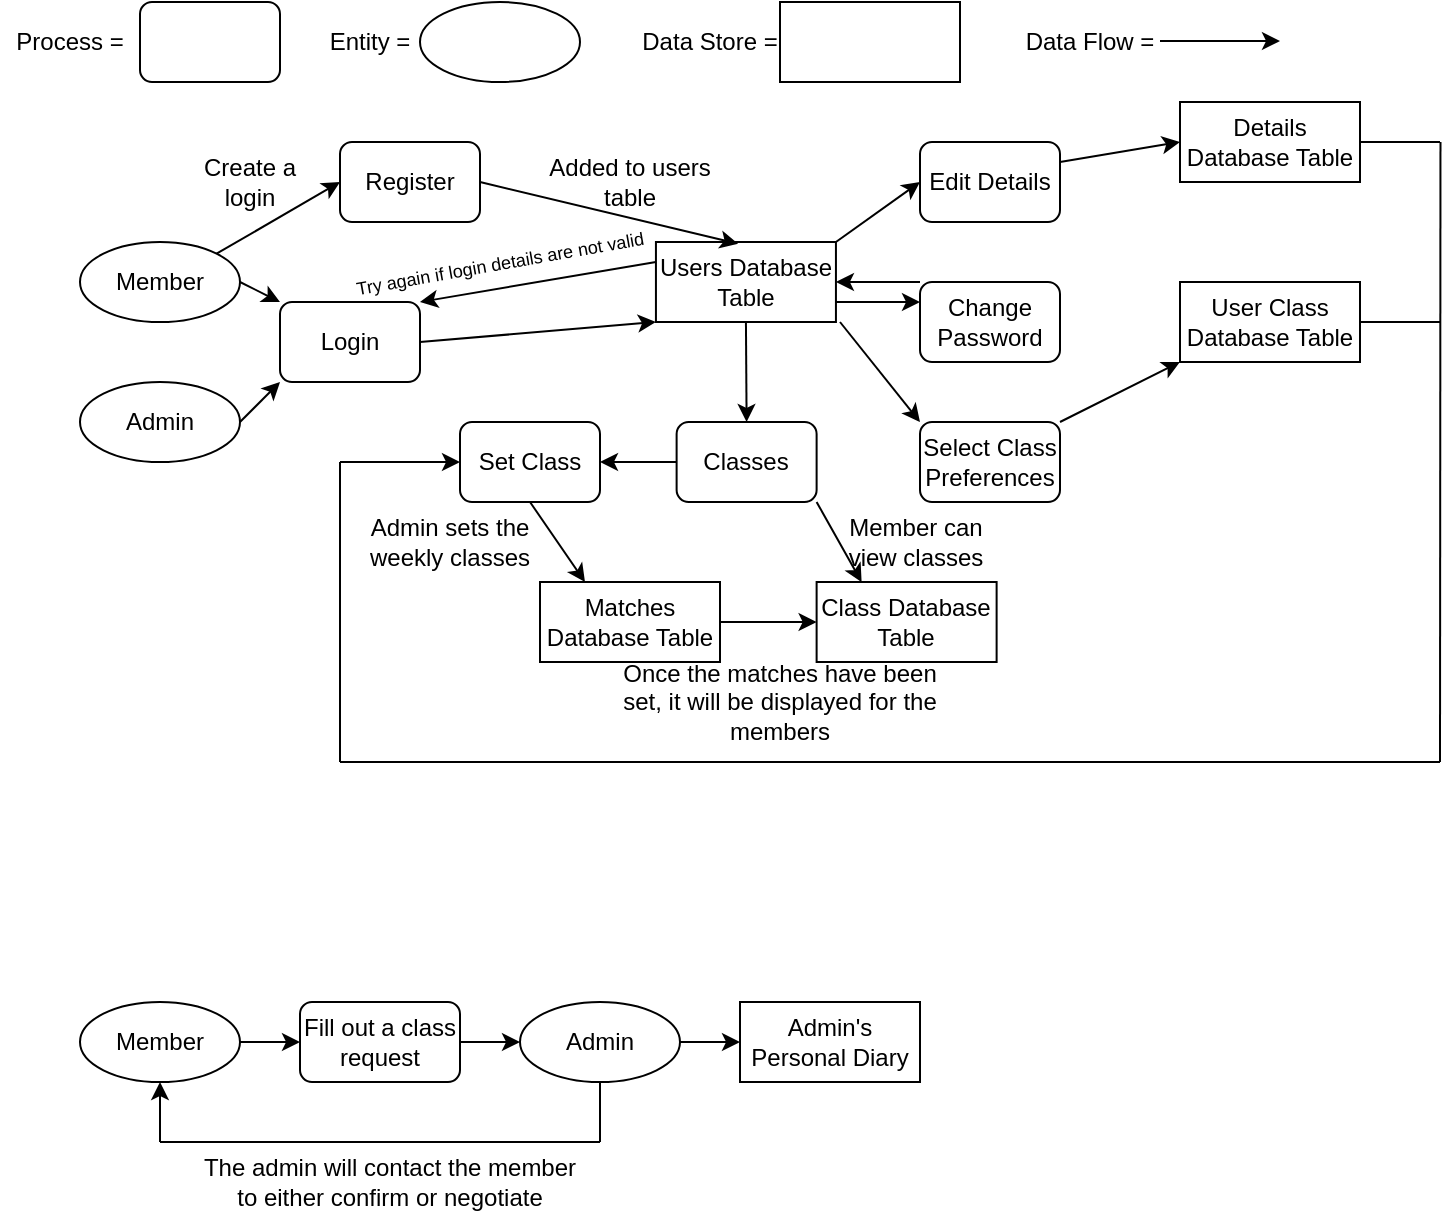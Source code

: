 <mxfile version="12.6.2" type="device"><diagram id="RA6SJgcuBZnAm9wxsgH6" name="Page-1"><mxGraphModel dx="981" dy="526" grid="1" gridSize="10" guides="1" tooltips="1" connect="1" arrows="1" fold="1" page="1" pageScale="1" pageWidth="827" pageHeight="1169" math="0" shadow="0"><root><mxCell id="0"/><mxCell id="1" parent="0"/><mxCell id="1AmExRgiAu037sXxcUTS-1" value="" style="ellipse;whiteSpace=wrap;html=1;" vertex="1" parent="1"><mxGeometry x="250" y="20" width="80" height="40" as="geometry"/></mxCell><mxCell id="1AmExRgiAu037sXxcUTS-2" value="" style="rounded=1;whiteSpace=wrap;html=1;" vertex="1" parent="1"><mxGeometry x="110" y="20" width="70" height="40" as="geometry"/></mxCell><mxCell id="1AmExRgiAu037sXxcUTS-3" value="" style="rounded=0;whiteSpace=wrap;html=1;" vertex="1" parent="1"><mxGeometry x="430" y="20" width="90" height="40" as="geometry"/></mxCell><mxCell id="1AmExRgiAu037sXxcUTS-4" value="" style="endArrow=classic;html=1;" edge="1" parent="1"><mxGeometry width="50" height="50" relative="1" as="geometry"><mxPoint x="620" y="39.5" as="sourcePoint"/><mxPoint x="680" y="39.5" as="targetPoint"/></mxGeometry></mxCell><mxCell id="1AmExRgiAu037sXxcUTS-6" value="Process =" style="text;html=1;strokeColor=none;fillColor=none;align=center;verticalAlign=middle;whiteSpace=wrap;rounded=0;" vertex="1" parent="1"><mxGeometry x="40" y="30" width="70" height="20" as="geometry"/></mxCell><mxCell id="1AmExRgiAu037sXxcUTS-7" value="Entity =" style="text;html=1;strokeColor=none;fillColor=none;align=center;verticalAlign=middle;whiteSpace=wrap;rounded=0;" vertex="1" parent="1"><mxGeometry x="200" y="30" width="50" height="20" as="geometry"/></mxCell><mxCell id="1AmExRgiAu037sXxcUTS-8" value="Data Store =" style="text;html=1;strokeColor=none;fillColor=none;align=center;verticalAlign=middle;whiteSpace=wrap;rounded=0;" vertex="1" parent="1"><mxGeometry x="360" y="30" width="70" height="20" as="geometry"/></mxCell><mxCell id="1AmExRgiAu037sXxcUTS-9" value="Data Flow =" style="text;html=1;strokeColor=none;fillColor=none;align=center;verticalAlign=middle;whiteSpace=wrap;rounded=0;" vertex="1" parent="1"><mxGeometry x="550" y="30" width="70" height="20" as="geometry"/></mxCell><mxCell id="1AmExRgiAu037sXxcUTS-12" value="Member" style="ellipse;whiteSpace=wrap;html=1;" vertex="1" parent="1"><mxGeometry x="80" y="140" width="80" height="40" as="geometry"/></mxCell><mxCell id="1AmExRgiAu037sXxcUTS-13" value="Admin" style="ellipse;whiteSpace=wrap;html=1;" vertex="1" parent="1"><mxGeometry x="80" y="210" width="80" height="40" as="geometry"/></mxCell><mxCell id="1AmExRgiAu037sXxcUTS-14" value="Register" style="rounded=1;whiteSpace=wrap;html=1;" vertex="1" parent="1"><mxGeometry x="210" y="90" width="70" height="40" as="geometry"/></mxCell><mxCell id="1AmExRgiAu037sXxcUTS-15" value="" style="endArrow=classic;html=1;entryX=0;entryY=0.5;entryDx=0;entryDy=0;exitX=1;exitY=0;exitDx=0;exitDy=0;" edge="1" parent="1" source="1AmExRgiAu037sXxcUTS-12" target="1AmExRgiAu037sXxcUTS-14"><mxGeometry width="50" height="50" relative="1" as="geometry"><mxPoint x="40" y="310" as="sourcePoint"/><mxPoint x="90" y="260" as="targetPoint"/></mxGeometry></mxCell><mxCell id="1AmExRgiAu037sXxcUTS-16" value="Create a login" style="text;html=1;strokeColor=none;fillColor=none;align=center;verticalAlign=middle;whiteSpace=wrap;rounded=0;" vertex="1" parent="1"><mxGeometry x="140" y="100" width="50" height="20" as="geometry"/></mxCell><mxCell id="1AmExRgiAu037sXxcUTS-19" value="Users Database Table" style="rounded=0;whiteSpace=wrap;html=1;" vertex="1" parent="1"><mxGeometry x="367.97" y="140" width="90" height="40" as="geometry"/></mxCell><mxCell id="1AmExRgiAu037sXxcUTS-20" value="" style="endArrow=classic;html=1;entryX=0.456;entryY=0.022;entryDx=0;entryDy=0;entryPerimeter=0;exitX=1;exitY=0.5;exitDx=0;exitDy=0;" edge="1" parent="1" source="1AmExRgiAu037sXxcUTS-14" target="1AmExRgiAu037sXxcUTS-19"><mxGeometry width="50" height="50" relative="1" as="geometry"><mxPoint x="40" y="310" as="sourcePoint"/><mxPoint x="90" y="260" as="targetPoint"/></mxGeometry></mxCell><mxCell id="1AmExRgiAu037sXxcUTS-21" value="Added to users table" style="text;html=1;strokeColor=none;fillColor=none;align=center;verticalAlign=middle;whiteSpace=wrap;rounded=0;" vertex="1" parent="1"><mxGeometry x="300" y="100" width="110" height="20" as="geometry"/></mxCell><mxCell id="1AmExRgiAu037sXxcUTS-22" value="Login" style="rounded=1;whiteSpace=wrap;html=1;" vertex="1" parent="1"><mxGeometry x="180" y="170" width="70" height="40" as="geometry"/></mxCell><mxCell id="1AmExRgiAu037sXxcUTS-23" value="" style="endArrow=classic;html=1;entryX=0;entryY=0;entryDx=0;entryDy=0;exitX=1;exitY=0.5;exitDx=0;exitDy=0;" edge="1" parent="1" source="1AmExRgiAu037sXxcUTS-12" target="1AmExRgiAu037sXxcUTS-22"><mxGeometry width="50" height="50" relative="1" as="geometry"><mxPoint x="40" y="320" as="sourcePoint"/><mxPoint x="90" y="270" as="targetPoint"/></mxGeometry></mxCell><mxCell id="1AmExRgiAu037sXxcUTS-24" value="" style="endArrow=classic;html=1;entryX=0;entryY=1;entryDx=0;entryDy=0;exitX=1;exitY=0.5;exitDx=0;exitDy=0;" edge="1" parent="1" source="1AmExRgiAu037sXxcUTS-13" target="1AmExRgiAu037sXxcUTS-22"><mxGeometry width="50" height="50" relative="1" as="geometry"><mxPoint x="40" y="320" as="sourcePoint"/><mxPoint x="90" y="270" as="targetPoint"/></mxGeometry></mxCell><mxCell id="1AmExRgiAu037sXxcUTS-25" value="" style="endArrow=classic;html=1;entryX=0;entryY=1;entryDx=0;entryDy=0;exitX=1;exitY=0.5;exitDx=0;exitDy=0;" edge="1" parent="1" source="1AmExRgiAu037sXxcUTS-22" target="1AmExRgiAu037sXxcUTS-19"><mxGeometry width="50" height="50" relative="1" as="geometry"><mxPoint x="40" y="320" as="sourcePoint"/><mxPoint x="90" y="270" as="targetPoint"/></mxGeometry></mxCell><mxCell id="1AmExRgiAu037sXxcUTS-26" value="" style="endArrow=classic;html=1;entryX=1;entryY=0;entryDx=0;entryDy=0;exitX=0;exitY=0.25;exitDx=0;exitDy=0;" edge="1" parent="1" source="1AmExRgiAu037sXxcUTS-19" target="1AmExRgiAu037sXxcUTS-22"><mxGeometry width="50" height="50" relative="1" as="geometry"><mxPoint x="40" y="320" as="sourcePoint"/><mxPoint x="90" y="270" as="targetPoint"/></mxGeometry></mxCell><mxCell id="1AmExRgiAu037sXxcUTS-27" value="&lt;font style=&quot;font-size: 9px&quot;&gt;Try again if login details are not valid&lt;/font&gt;" style="text;html=1;strokeColor=none;fillColor=none;align=center;verticalAlign=middle;whiteSpace=wrap;rounded=0;rotation=-10;" vertex="1" parent="1"><mxGeometry x="210" y="140" width="160" height="20" as="geometry"/></mxCell><mxCell id="1AmExRgiAu037sXxcUTS-28" value="Edit Details" style="rounded=1;whiteSpace=wrap;html=1;" vertex="1" parent="1"><mxGeometry x="500" y="90" width="70" height="40" as="geometry"/></mxCell><mxCell id="1AmExRgiAu037sXxcUTS-29" value="Details Database Table" style="rounded=0;whiteSpace=wrap;html=1;" vertex="1" parent="1"><mxGeometry x="630" y="70" width="90" height="40" as="geometry"/></mxCell><mxCell id="1AmExRgiAu037sXxcUTS-30" value="Change Password" style="rounded=1;whiteSpace=wrap;html=1;" vertex="1" parent="1"><mxGeometry x="500" y="160" width="70" height="40" as="geometry"/></mxCell><mxCell id="1AmExRgiAu037sXxcUTS-31" value="" style="endArrow=classic;html=1;entryX=0;entryY=0.25;entryDx=0;entryDy=0;exitX=1;exitY=0.75;exitDx=0;exitDy=0;" edge="1" parent="1" source="1AmExRgiAu037sXxcUTS-19" target="1AmExRgiAu037sXxcUTS-30"><mxGeometry width="50" height="50" relative="1" as="geometry"><mxPoint x="40" y="320" as="sourcePoint"/><mxPoint x="90" y="270" as="targetPoint"/></mxGeometry></mxCell><mxCell id="1AmExRgiAu037sXxcUTS-32" value="" style="endArrow=classic;html=1;entryX=1;entryY=0.5;entryDx=0;entryDy=0;exitX=0;exitY=0;exitDx=0;exitDy=0;" edge="1" parent="1" source="1AmExRgiAu037sXxcUTS-30" target="1AmExRgiAu037sXxcUTS-19"><mxGeometry width="50" height="50" relative="1" as="geometry"><mxPoint x="40" y="320" as="sourcePoint"/><mxPoint x="90" y="270" as="targetPoint"/></mxGeometry></mxCell><mxCell id="1AmExRgiAu037sXxcUTS-33" value="" style="endArrow=classic;html=1;entryX=0;entryY=0.5;entryDx=0;entryDy=0;exitX=1;exitY=0;exitDx=0;exitDy=0;" edge="1" parent="1" source="1AmExRgiAu037sXxcUTS-19" target="1AmExRgiAu037sXxcUTS-28"><mxGeometry width="50" height="50" relative="1" as="geometry"><mxPoint x="40" y="320" as="sourcePoint"/><mxPoint x="90" y="270" as="targetPoint"/></mxGeometry></mxCell><mxCell id="1AmExRgiAu037sXxcUTS-34" value="" style="endArrow=classic;html=1;entryX=0;entryY=0.5;entryDx=0;entryDy=0;exitX=1;exitY=0.25;exitDx=0;exitDy=0;" edge="1" parent="1" source="1AmExRgiAu037sXxcUTS-28" target="1AmExRgiAu037sXxcUTS-29"><mxGeometry width="50" height="50" relative="1" as="geometry"><mxPoint x="40" y="320" as="sourcePoint"/><mxPoint x="90" y="270" as="targetPoint"/></mxGeometry></mxCell><mxCell id="1AmExRgiAu037sXxcUTS-35" value="Select Class Preferences" style="rounded=1;whiteSpace=wrap;html=1;" vertex="1" parent="1"><mxGeometry x="500" y="230" width="70" height="40" as="geometry"/></mxCell><mxCell id="1AmExRgiAu037sXxcUTS-36" value="User Class Database Table" style="rounded=0;whiteSpace=wrap;html=1;" vertex="1" parent="1"><mxGeometry x="630" y="160" width="90" height="40" as="geometry"/></mxCell><mxCell id="1AmExRgiAu037sXxcUTS-37" value="" style="endArrow=classic;html=1;entryX=0;entryY=1;entryDx=0;entryDy=0;exitX=1;exitY=0;exitDx=0;exitDy=0;" edge="1" parent="1" source="1AmExRgiAu037sXxcUTS-35" target="1AmExRgiAu037sXxcUTS-36"><mxGeometry width="50" height="50" relative="1" as="geometry"><mxPoint x="40" y="340" as="sourcePoint"/><mxPoint x="90" y="290" as="targetPoint"/></mxGeometry></mxCell><mxCell id="1AmExRgiAu037sXxcUTS-38" value="" style="endArrow=classic;html=1;entryX=0;entryY=0;entryDx=0;entryDy=0;" edge="1" parent="1" target="1AmExRgiAu037sXxcUTS-35"><mxGeometry width="50" height="50" relative="1" as="geometry"><mxPoint x="460" y="180" as="sourcePoint"/><mxPoint x="90" y="290" as="targetPoint"/></mxGeometry></mxCell><mxCell id="1AmExRgiAu037sXxcUTS-39" value="Classes" style="rounded=1;whiteSpace=wrap;html=1;" vertex="1" parent="1"><mxGeometry x="378.31" y="230" width="70" height="40" as="geometry"/></mxCell><mxCell id="1AmExRgiAu037sXxcUTS-40" value="" style="endArrow=classic;html=1;entryX=0.5;entryY=0;entryDx=0;entryDy=0;exitX=0.5;exitY=1;exitDx=0;exitDy=0;" edge="1" parent="1" source="1AmExRgiAu037sXxcUTS-19" target="1AmExRgiAu037sXxcUTS-39"><mxGeometry width="50" height="50" relative="1" as="geometry"><mxPoint x="40" y="340" as="sourcePoint"/><mxPoint x="90" y="290" as="targetPoint"/></mxGeometry></mxCell><mxCell id="1AmExRgiAu037sXxcUTS-42" value="Class Database Table" style="rounded=0;whiteSpace=wrap;html=1;" vertex="1" parent="1"><mxGeometry x="448.31" y="310" width="90" height="40" as="geometry"/></mxCell><mxCell id="1AmExRgiAu037sXxcUTS-43" value="" style="endArrow=classic;html=1;entryX=0.25;entryY=0;entryDx=0;entryDy=0;exitX=1;exitY=1;exitDx=0;exitDy=0;" edge="1" parent="1" source="1AmExRgiAu037sXxcUTS-39" target="1AmExRgiAu037sXxcUTS-42"><mxGeometry width="50" height="50" relative="1" as="geometry"><mxPoint x="40" y="420" as="sourcePoint"/><mxPoint x="90" y="370" as="targetPoint"/></mxGeometry></mxCell><mxCell id="1AmExRgiAu037sXxcUTS-44" value="Member can view classes" style="text;html=1;strokeColor=none;fillColor=none;align=center;verticalAlign=middle;whiteSpace=wrap;rounded=0;" vertex="1" parent="1"><mxGeometry x="458.31" y="280" width="80" height="20" as="geometry"/></mxCell><mxCell id="1AmExRgiAu037sXxcUTS-45" value="Set Class" style="rounded=1;whiteSpace=wrap;html=1;" vertex="1" parent="1"><mxGeometry x="270" y="230" width="70" height="40" as="geometry"/></mxCell><mxCell id="1AmExRgiAu037sXxcUTS-46" value="" style="endArrow=classic;html=1;entryX=1;entryY=0.5;entryDx=0;entryDy=0;exitX=0;exitY=0.5;exitDx=0;exitDy=0;" edge="1" parent="1" source="1AmExRgiAu037sXxcUTS-39" target="1AmExRgiAu037sXxcUTS-45"><mxGeometry width="50" height="50" relative="1" as="geometry"><mxPoint x="40" y="420" as="sourcePoint"/><mxPoint x="90" y="370" as="targetPoint"/></mxGeometry></mxCell><mxCell id="1AmExRgiAu037sXxcUTS-47" value="Matches Database Table" style="rounded=0;whiteSpace=wrap;html=1;" vertex="1" parent="1"><mxGeometry x="310" y="310" width="90" height="40" as="geometry"/></mxCell><mxCell id="1AmExRgiAu037sXxcUTS-48" value="" style="endArrow=classic;html=1;entryX=0;entryY=0.5;entryDx=0;entryDy=0;exitX=1;exitY=0.5;exitDx=0;exitDy=0;" edge="1" parent="1" source="1AmExRgiAu037sXxcUTS-47" target="1AmExRgiAu037sXxcUTS-42"><mxGeometry width="50" height="50" relative="1" as="geometry"><mxPoint x="40" y="420" as="sourcePoint"/><mxPoint x="90" y="370" as="targetPoint"/></mxGeometry></mxCell><mxCell id="1AmExRgiAu037sXxcUTS-49" value="" style="endArrow=classic;html=1;entryX=0.25;entryY=0;entryDx=0;entryDy=0;exitX=0.5;exitY=1;exitDx=0;exitDy=0;" edge="1" parent="1" source="1AmExRgiAu037sXxcUTS-45" target="1AmExRgiAu037sXxcUTS-47"><mxGeometry width="50" height="50" relative="1" as="geometry"><mxPoint x="40" y="420" as="sourcePoint"/><mxPoint x="90" y="370" as="targetPoint"/></mxGeometry></mxCell><mxCell id="1AmExRgiAu037sXxcUTS-50" value="Admin sets the weekly classes" style="text;html=1;strokeColor=none;fillColor=none;align=center;verticalAlign=middle;whiteSpace=wrap;rounded=0;" vertex="1" parent="1"><mxGeometry x="220" y="280" width="90" height="20" as="geometry"/></mxCell><mxCell id="1AmExRgiAu037sXxcUTS-51" value="Once the matches have been set, it will be displayed for the members" style="text;html=1;strokeColor=none;fillColor=none;align=center;verticalAlign=middle;whiteSpace=wrap;rounded=0;" vertex="1" parent="1"><mxGeometry x="340" y="360" width="180" height="20" as="geometry"/></mxCell><mxCell id="1AmExRgiAu037sXxcUTS-52" value="" style="endArrow=classic;html=1;entryX=0;entryY=0.5;entryDx=0;entryDy=0;" edge="1" parent="1" target="1AmExRgiAu037sXxcUTS-45"><mxGeometry width="50" height="50" relative="1" as="geometry"><mxPoint x="210" y="250" as="sourcePoint"/><mxPoint x="90" y="410" as="targetPoint"/></mxGeometry></mxCell><mxCell id="1AmExRgiAu037sXxcUTS-53" value="" style="endArrow=none;html=1;" edge="1" parent="1"><mxGeometry width="50" height="50" relative="1" as="geometry"><mxPoint x="210" y="400" as="sourcePoint"/><mxPoint x="210" y="250" as="targetPoint"/></mxGeometry></mxCell><mxCell id="1AmExRgiAu037sXxcUTS-54" value="" style="endArrow=none;html=1;" edge="1" parent="1"><mxGeometry width="50" height="50" relative="1" as="geometry"><mxPoint x="760" y="400" as="sourcePoint"/><mxPoint x="210" y="400" as="targetPoint"/></mxGeometry></mxCell><mxCell id="1AmExRgiAu037sXxcUTS-55" value="" style="endArrow=none;html=1;" edge="1" parent="1"><mxGeometry width="50" height="50" relative="1" as="geometry"><mxPoint x="760.24" y="90" as="sourcePoint"/><mxPoint x="759.999" y="400" as="targetPoint"/></mxGeometry></mxCell><mxCell id="1AmExRgiAu037sXxcUTS-56" value="" style="endArrow=none;html=1;exitX=1;exitY=0.5;exitDx=0;exitDy=0;" edge="1" parent="1" source="1AmExRgiAu037sXxcUTS-29"><mxGeometry width="50" height="50" relative="1" as="geometry"><mxPoint x="40" y="470" as="sourcePoint"/><mxPoint x="760" y="90" as="targetPoint"/></mxGeometry></mxCell><mxCell id="1AmExRgiAu037sXxcUTS-57" value="" style="endArrow=none;html=1;exitX=1;exitY=0.5;exitDx=0;exitDy=0;" edge="1" parent="1" source="1AmExRgiAu037sXxcUTS-36"><mxGeometry width="50" height="50" relative="1" as="geometry"><mxPoint x="40" y="470" as="sourcePoint"/><mxPoint x="760" y="180" as="targetPoint"/></mxGeometry></mxCell><mxCell id="1AmExRgiAu037sXxcUTS-58" value="Member" style="ellipse;whiteSpace=wrap;html=1;" vertex="1" parent="1"><mxGeometry x="80" y="520" width="80" height="40" as="geometry"/></mxCell><mxCell id="1AmExRgiAu037sXxcUTS-59" value="Fill out a class request" style="rounded=1;whiteSpace=wrap;html=1;" vertex="1" parent="1"><mxGeometry x="190" y="520" width="80" height="40" as="geometry"/></mxCell><mxCell id="1AmExRgiAu037sXxcUTS-60" value="Admin's Personal Diary" style="rounded=0;whiteSpace=wrap;html=1;" vertex="1" parent="1"><mxGeometry x="410" y="520" width="90" height="40" as="geometry"/></mxCell><mxCell id="1AmExRgiAu037sXxcUTS-61" value="Admin" style="ellipse;whiteSpace=wrap;html=1;" vertex="1" parent="1"><mxGeometry x="300" y="520" width="80" height="40" as="geometry"/></mxCell><mxCell id="1AmExRgiAu037sXxcUTS-62" value="" style="endArrow=classic;html=1;entryX=0;entryY=0.5;entryDx=0;entryDy=0;exitX=1;exitY=0.5;exitDx=0;exitDy=0;" edge="1" parent="1" source="1AmExRgiAu037sXxcUTS-58" target="1AmExRgiAu037sXxcUTS-59"><mxGeometry width="50" height="50" relative="1" as="geometry"><mxPoint x="40" y="630" as="sourcePoint"/><mxPoint x="90" y="580" as="targetPoint"/></mxGeometry></mxCell><mxCell id="1AmExRgiAu037sXxcUTS-63" value="" style="endArrow=classic;html=1;entryX=0;entryY=0.5;entryDx=0;entryDy=0;exitX=1;exitY=0.5;exitDx=0;exitDy=0;" edge="1" parent="1" source="1AmExRgiAu037sXxcUTS-59" target="1AmExRgiAu037sXxcUTS-61"><mxGeometry width="50" height="50" relative="1" as="geometry"><mxPoint x="40" y="630" as="sourcePoint"/><mxPoint x="90" y="580" as="targetPoint"/></mxGeometry></mxCell><mxCell id="1AmExRgiAu037sXxcUTS-64" value="" style="endArrow=none;html=1;entryX=0.5;entryY=1;entryDx=0;entryDy=0;" edge="1" parent="1" target="1AmExRgiAu037sXxcUTS-61"><mxGeometry width="50" height="50" relative="1" as="geometry"><mxPoint x="340" y="590" as="sourcePoint"/><mxPoint x="90" y="580" as="targetPoint"/></mxGeometry></mxCell><mxCell id="1AmExRgiAu037sXxcUTS-65" value="" style="endArrow=classic;html=1;entryX=0.5;entryY=1;entryDx=0;entryDy=0;" edge="1" parent="1" target="1AmExRgiAu037sXxcUTS-58"><mxGeometry width="50" height="50" relative="1" as="geometry"><mxPoint x="120" y="590" as="sourcePoint"/><mxPoint x="90" y="610" as="targetPoint"/></mxGeometry></mxCell><mxCell id="1AmExRgiAu037sXxcUTS-66" value="" style="endArrow=none;html=1;" edge="1" parent="1"><mxGeometry width="50" height="50" relative="1" as="geometry"><mxPoint x="340" y="590" as="sourcePoint"/><mxPoint x="120" y="590" as="targetPoint"/></mxGeometry></mxCell><mxCell id="1AmExRgiAu037sXxcUTS-67" value="" style="endArrow=classic;html=1;entryX=0;entryY=0.5;entryDx=0;entryDy=0;exitX=1;exitY=0.5;exitDx=0;exitDy=0;" edge="1" parent="1" source="1AmExRgiAu037sXxcUTS-61" target="1AmExRgiAu037sXxcUTS-60"><mxGeometry width="50" height="50" relative="1" as="geometry"><mxPoint x="40" y="670" as="sourcePoint"/><mxPoint x="90" y="620" as="targetPoint"/></mxGeometry></mxCell><mxCell id="1AmExRgiAu037sXxcUTS-68" value="The admin will contact the member to either confirm or negotiate" style="text;html=1;strokeColor=none;fillColor=none;align=center;verticalAlign=middle;whiteSpace=wrap;rounded=0;" vertex="1" parent="1"><mxGeometry x="140" y="600" width="190" height="20" as="geometry"/></mxCell></root></mxGraphModel></diagram></mxfile>